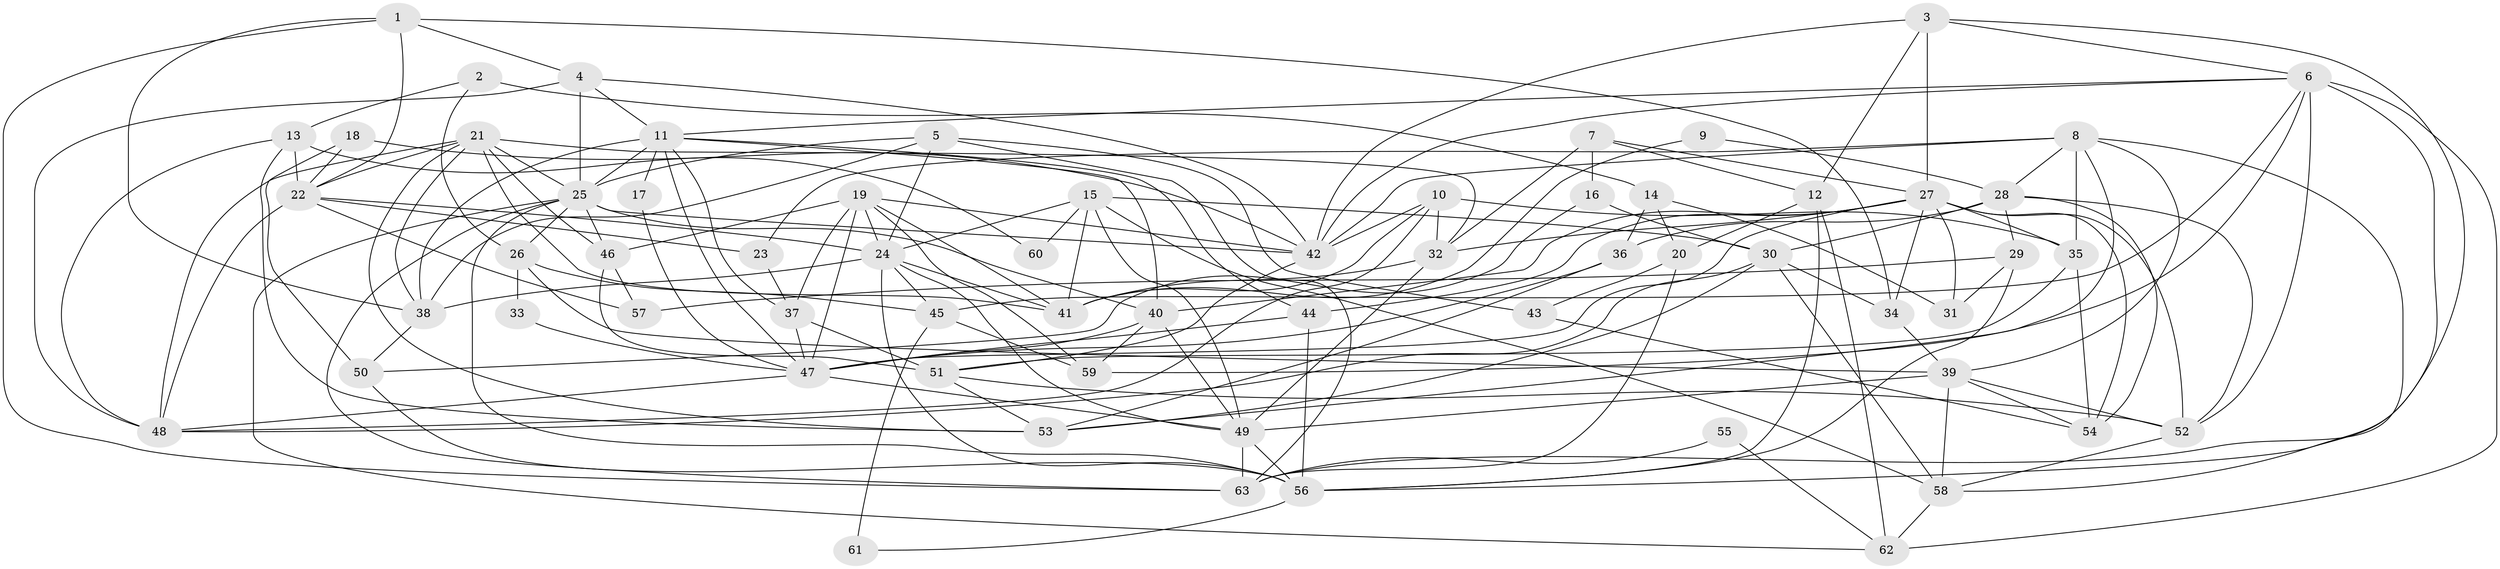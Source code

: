 // original degree distribution, {5: 0.184, 2: 0.12, 3: 0.28, 9: 0.008, 4: 0.288, 6: 0.08, 7: 0.024, 8: 0.016}
// Generated by graph-tools (version 1.1) at 2025/02/03/09/25 03:02:01]
// undirected, 63 vertices, 172 edges
graph export_dot {
graph [start="1"]
  node [color=gray90,style=filled];
  1;
  2;
  3;
  4;
  5;
  6;
  7;
  8;
  9;
  10;
  11;
  12;
  13;
  14;
  15;
  16;
  17;
  18;
  19;
  20;
  21;
  22;
  23;
  24;
  25;
  26;
  27;
  28;
  29;
  30;
  31;
  32;
  33;
  34;
  35;
  36;
  37;
  38;
  39;
  40;
  41;
  42;
  43;
  44;
  45;
  46;
  47;
  48;
  49;
  50;
  51;
  52;
  53;
  54;
  55;
  56;
  57;
  58;
  59;
  60;
  61;
  62;
  63;
  1 -- 4 [weight=1.0];
  1 -- 22 [weight=1.0];
  1 -- 34 [weight=1.0];
  1 -- 38 [weight=1.0];
  1 -- 63 [weight=1.0];
  2 -- 13 [weight=1.0];
  2 -- 14 [weight=2.0];
  2 -- 26 [weight=1.0];
  3 -- 6 [weight=1.0];
  3 -- 12 [weight=1.0];
  3 -- 27 [weight=1.0];
  3 -- 42 [weight=1.0];
  3 -- 56 [weight=1.0];
  4 -- 11 [weight=1.0];
  4 -- 25 [weight=1.0];
  4 -- 42 [weight=1.0];
  4 -- 48 [weight=1.0];
  5 -- 24 [weight=1.0];
  5 -- 25 [weight=1.0];
  5 -- 38 [weight=1.0];
  5 -- 43 [weight=1.0];
  5 -- 63 [weight=1.0];
  6 -- 11 [weight=1.0];
  6 -- 42 [weight=1.0];
  6 -- 45 [weight=2.0];
  6 -- 52 [weight=1.0];
  6 -- 58 [weight=1.0];
  6 -- 59 [weight=1.0];
  6 -- 62 [weight=1.0];
  7 -- 12 [weight=1.0];
  7 -- 16 [weight=1.0];
  7 -- 27 [weight=1.0];
  7 -- 32 [weight=2.0];
  8 -- 23 [weight=1.0];
  8 -- 28 [weight=1.0];
  8 -- 35 [weight=1.0];
  8 -- 39 [weight=1.0];
  8 -- 42 [weight=1.0];
  8 -- 53 [weight=1.0];
  8 -- 63 [weight=1.0];
  9 -- 28 [weight=1.0];
  9 -- 41 [weight=1.0];
  10 -- 32 [weight=1.0];
  10 -- 35 [weight=1.0];
  10 -- 41 [weight=1.0];
  10 -- 42 [weight=2.0];
  10 -- 48 [weight=1.0];
  11 -- 17 [weight=2.0];
  11 -- 25 [weight=1.0];
  11 -- 37 [weight=1.0];
  11 -- 38 [weight=1.0];
  11 -- 40 [weight=1.0];
  11 -- 44 [weight=1.0];
  11 -- 47 [weight=1.0];
  12 -- 20 [weight=1.0];
  12 -- 56 [weight=1.0];
  12 -- 62 [weight=1.0];
  13 -- 22 [weight=2.0];
  13 -- 48 [weight=1.0];
  13 -- 53 [weight=1.0];
  13 -- 60 [weight=1.0];
  14 -- 20 [weight=1.0];
  14 -- 31 [weight=1.0];
  14 -- 36 [weight=1.0];
  15 -- 24 [weight=1.0];
  15 -- 30 [weight=1.0];
  15 -- 41 [weight=1.0];
  15 -- 49 [weight=1.0];
  15 -- 58 [weight=1.0];
  15 -- 60 [weight=1.0];
  16 -- 30 [weight=1.0];
  16 -- 50 [weight=1.0];
  17 -- 47 [weight=1.0];
  18 -- 22 [weight=1.0];
  18 -- 42 [weight=1.0];
  18 -- 50 [weight=1.0];
  19 -- 24 [weight=1.0];
  19 -- 37 [weight=1.0];
  19 -- 41 [weight=1.0];
  19 -- 42 [weight=1.0];
  19 -- 46 [weight=1.0];
  19 -- 47 [weight=1.0];
  19 -- 59 [weight=1.0];
  20 -- 43 [weight=1.0];
  20 -- 63 [weight=1.0];
  21 -- 22 [weight=1.0];
  21 -- 25 [weight=1.0];
  21 -- 32 [weight=1.0];
  21 -- 38 [weight=1.0];
  21 -- 41 [weight=1.0];
  21 -- 46 [weight=1.0];
  21 -- 48 [weight=1.0];
  21 -- 53 [weight=1.0];
  22 -- 23 [weight=1.0];
  22 -- 24 [weight=1.0];
  22 -- 48 [weight=1.0];
  22 -- 57 [weight=1.0];
  23 -- 37 [weight=1.0];
  24 -- 38 [weight=1.0];
  24 -- 41 [weight=1.0];
  24 -- 45 [weight=1.0];
  24 -- 49 [weight=2.0];
  24 -- 56 [weight=1.0];
  25 -- 26 [weight=1.0];
  25 -- 40 [weight=1.0];
  25 -- 42 [weight=1.0];
  25 -- 46 [weight=1.0];
  25 -- 56 [weight=2.0];
  25 -- 62 [weight=1.0];
  25 -- 63 [weight=1.0];
  26 -- 33 [weight=1.0];
  26 -- 39 [weight=1.0];
  26 -- 45 [weight=1.0];
  27 -- 31 [weight=1.0];
  27 -- 32 [weight=1.0];
  27 -- 34 [weight=1.0];
  27 -- 35 [weight=1.0];
  27 -- 40 [weight=1.0];
  27 -- 44 [weight=1.0];
  27 -- 47 [weight=1.0];
  27 -- 52 [weight=1.0];
  27 -- 54 [weight=1.0];
  28 -- 29 [weight=1.0];
  28 -- 30 [weight=1.0];
  28 -- 36 [weight=2.0];
  28 -- 52 [weight=1.0];
  28 -- 54 [weight=1.0];
  29 -- 31 [weight=1.0];
  29 -- 56 [weight=2.0];
  29 -- 57 [weight=1.0];
  30 -- 34 [weight=1.0];
  30 -- 48 [weight=1.0];
  30 -- 53 [weight=1.0];
  30 -- 58 [weight=1.0];
  32 -- 41 [weight=1.0];
  32 -- 49 [weight=1.0];
  33 -- 47 [weight=2.0];
  34 -- 39 [weight=1.0];
  35 -- 51 [weight=1.0];
  35 -- 54 [weight=1.0];
  36 -- 47 [weight=1.0];
  36 -- 53 [weight=1.0];
  37 -- 47 [weight=1.0];
  37 -- 51 [weight=1.0];
  38 -- 50 [weight=1.0];
  39 -- 49 [weight=1.0];
  39 -- 52 [weight=1.0];
  39 -- 54 [weight=1.0];
  39 -- 58 [weight=1.0];
  40 -- 47 [weight=1.0];
  40 -- 49 [weight=1.0];
  40 -- 59 [weight=1.0];
  42 -- 51 [weight=1.0];
  43 -- 54 [weight=1.0];
  44 -- 47 [weight=1.0];
  44 -- 56 [weight=1.0];
  45 -- 59 [weight=1.0];
  45 -- 61 [weight=1.0];
  46 -- 51 [weight=2.0];
  46 -- 57 [weight=1.0];
  47 -- 48 [weight=1.0];
  47 -- 49 [weight=1.0];
  49 -- 56 [weight=1.0];
  49 -- 63 [weight=1.0];
  50 -- 56 [weight=1.0];
  51 -- 52 [weight=1.0];
  51 -- 53 [weight=1.0];
  52 -- 58 [weight=1.0];
  55 -- 62 [weight=1.0];
  55 -- 63 [weight=1.0];
  56 -- 61 [weight=1.0];
  58 -- 62 [weight=1.0];
}
